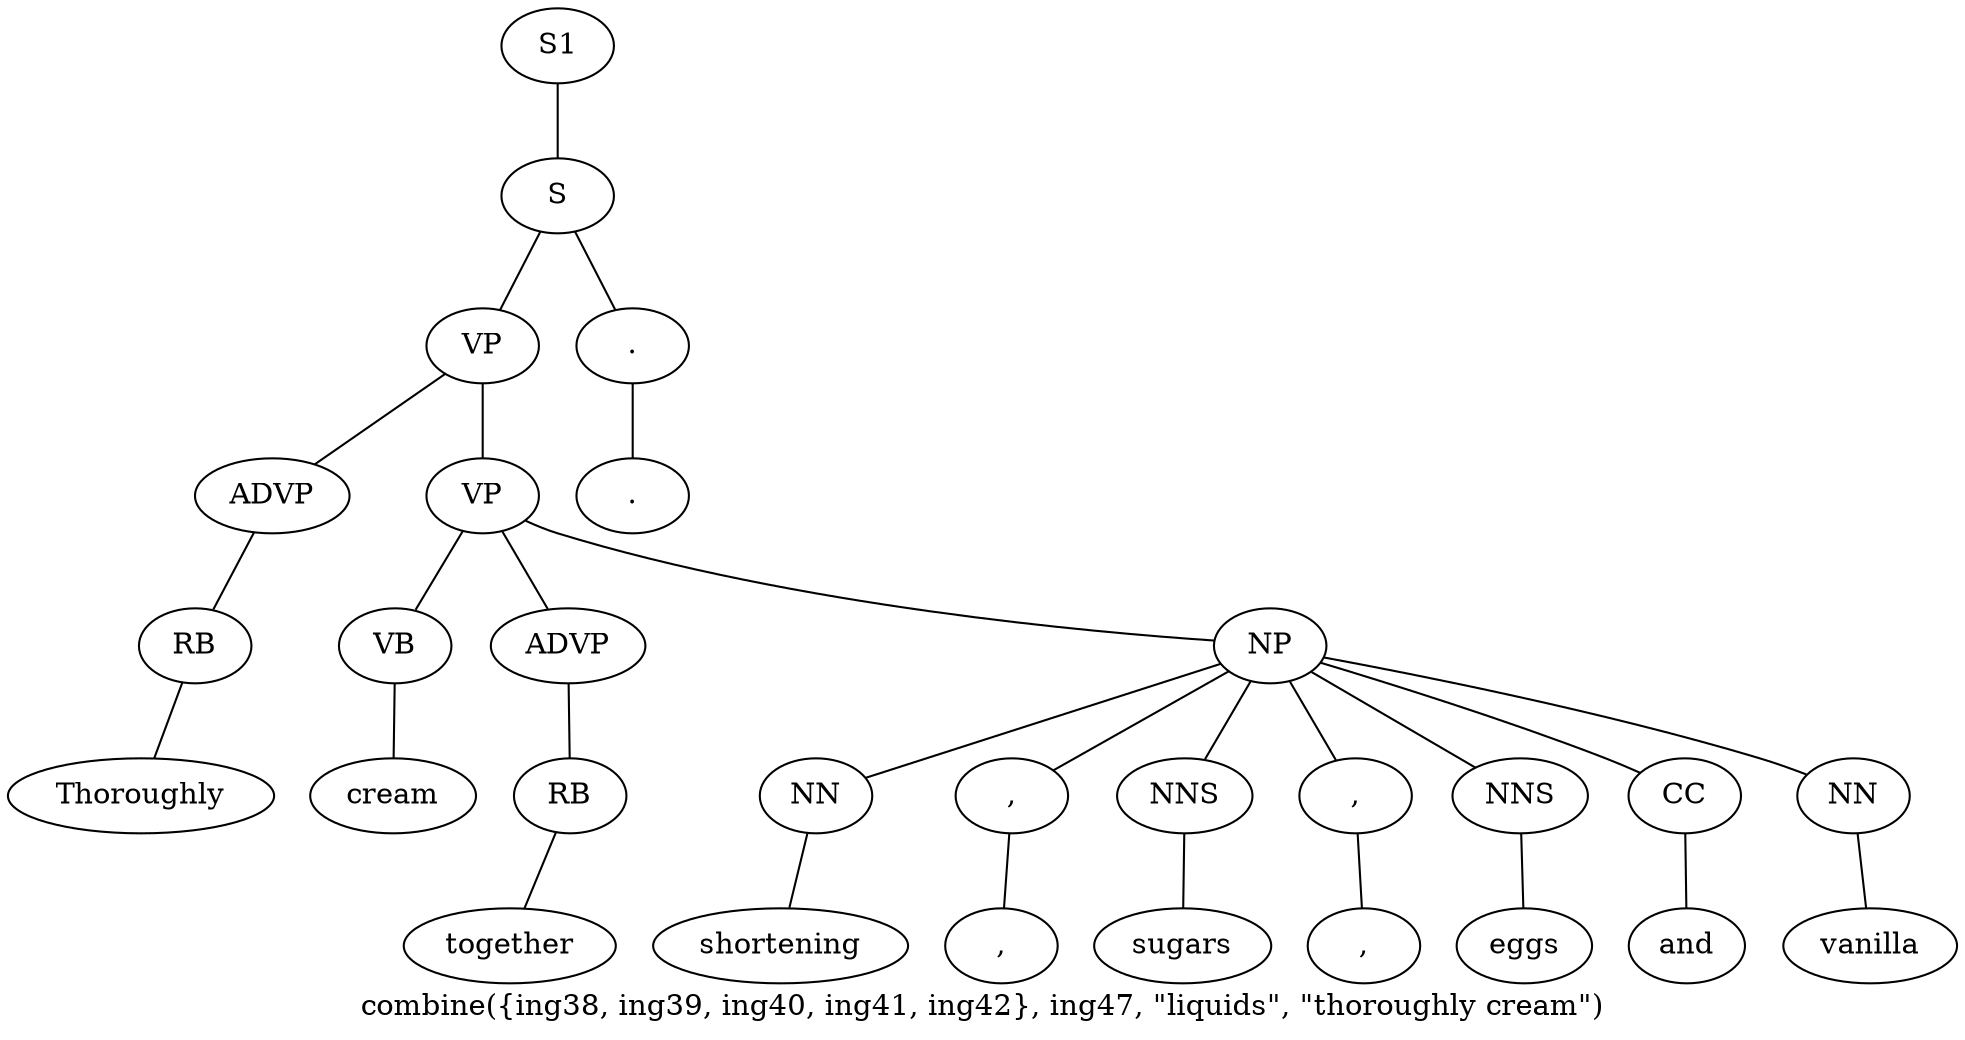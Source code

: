 graph SyntaxGraph {
	label = "combine({ing38, ing39, ing40, ing41, ing42}, ing47, \"liquids\", \"thoroughly cream\")";
	Node0 [label="S1"];
	Node1 [label="S"];
	Node2 [label="VP"];
	Node3 [label="ADVP"];
	Node4 [label="RB"];
	Node5 [label="Thoroughly"];
	Node6 [label="VP"];
	Node7 [label="VB"];
	Node8 [label="cream"];
	Node9 [label="ADVP"];
	Node10 [label="RB"];
	Node11 [label="together"];
	Node12 [label="NP"];
	Node13 [label="NN"];
	Node14 [label="shortening"];
	Node15 [label=","];
	Node16 [label=","];
	Node17 [label="NNS"];
	Node18 [label="sugars"];
	Node19 [label=","];
	Node20 [label=","];
	Node21 [label="NNS"];
	Node22 [label="eggs"];
	Node23 [label="CC"];
	Node24 [label="and"];
	Node25 [label="NN"];
	Node26 [label="vanilla"];
	Node27 [label="."];
	Node28 [label="."];

	Node0 -- Node1;
	Node1 -- Node2;
	Node1 -- Node27;
	Node2 -- Node3;
	Node2 -- Node6;
	Node3 -- Node4;
	Node4 -- Node5;
	Node6 -- Node7;
	Node6 -- Node9;
	Node6 -- Node12;
	Node7 -- Node8;
	Node9 -- Node10;
	Node10 -- Node11;
	Node12 -- Node13;
	Node12 -- Node15;
	Node12 -- Node17;
	Node12 -- Node19;
	Node12 -- Node21;
	Node12 -- Node23;
	Node12 -- Node25;
	Node13 -- Node14;
	Node15 -- Node16;
	Node17 -- Node18;
	Node19 -- Node20;
	Node21 -- Node22;
	Node23 -- Node24;
	Node25 -- Node26;
	Node27 -- Node28;
}